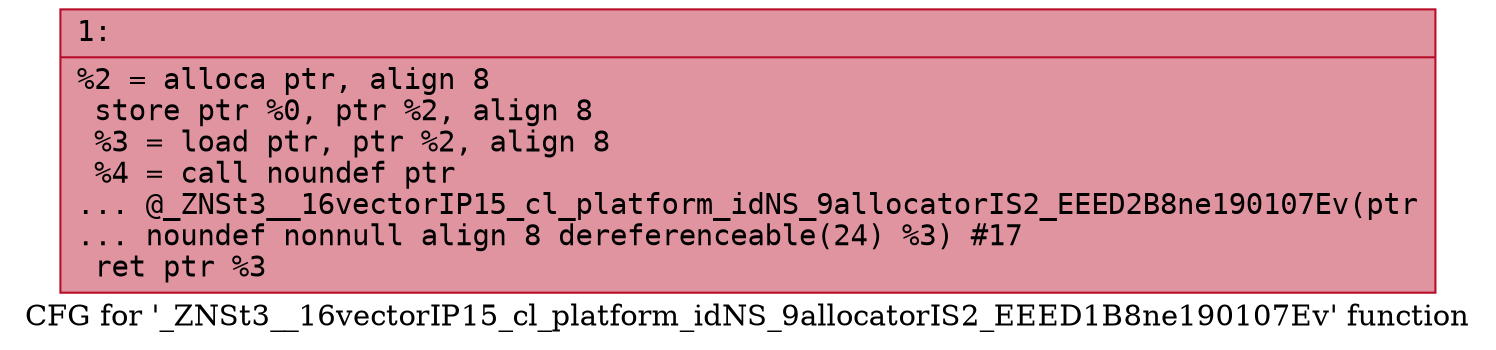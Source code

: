 digraph "CFG for '_ZNSt3__16vectorIP15_cl_platform_idNS_9allocatorIS2_EEED1B8ne190107Ev' function" {
	label="CFG for '_ZNSt3__16vectorIP15_cl_platform_idNS_9allocatorIS2_EEED1B8ne190107Ev' function";

	Node0x60000062cf00 [shape=record,color="#b70d28ff", style=filled, fillcolor="#b70d2870" fontname="Courier",label="{1:\l|  %2 = alloca ptr, align 8\l  store ptr %0, ptr %2, align 8\l  %3 = load ptr, ptr %2, align 8\l  %4 = call noundef ptr\l... @_ZNSt3__16vectorIP15_cl_platform_idNS_9allocatorIS2_EEED2B8ne190107Ev(ptr\l... noundef nonnull align 8 dereferenceable(24) %3) #17\l  ret ptr %3\l}"];
}
